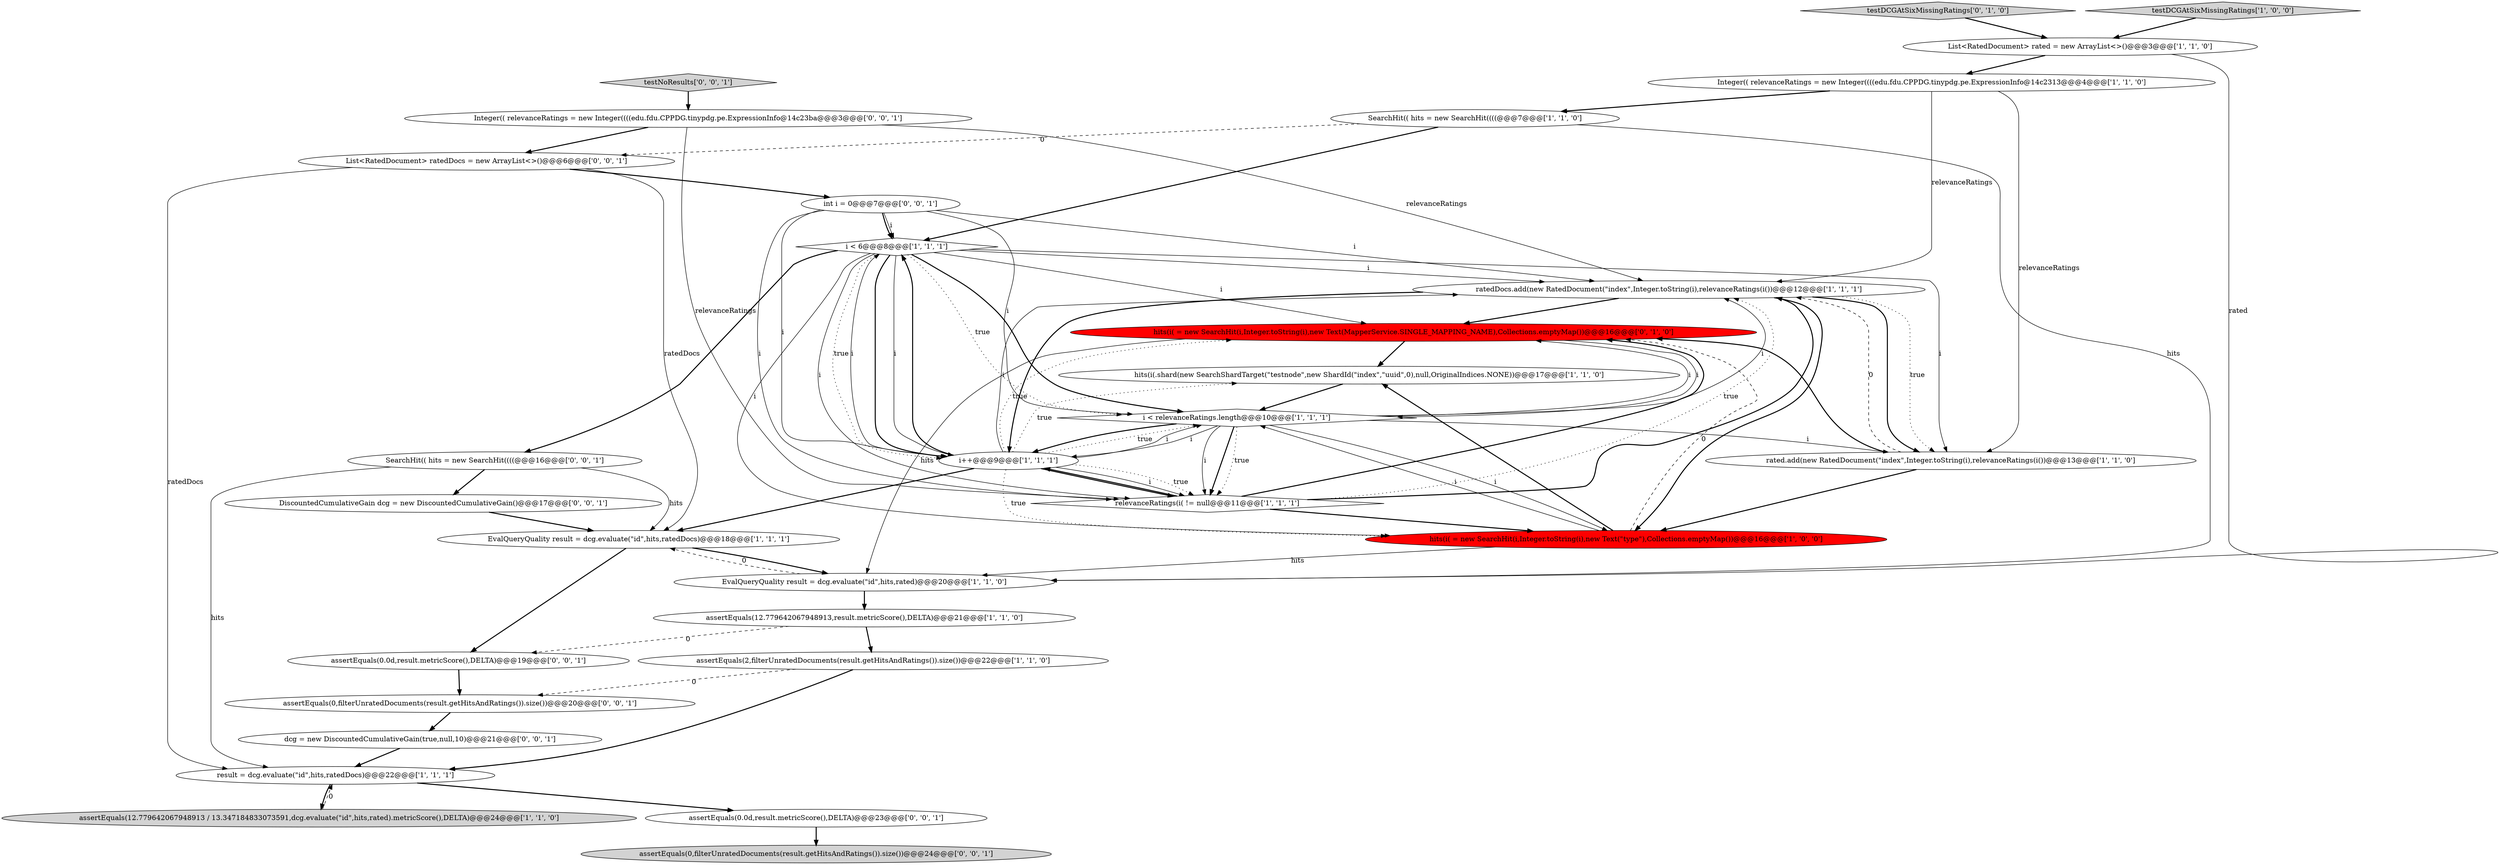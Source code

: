 digraph {
5 [style = filled, label = "List<RatedDocument> rated = new ArrayList<>()@@@3@@@['1', '1', '0']", fillcolor = white, shape = ellipse image = "AAA0AAABBB1BBB"];
21 [style = filled, label = "SearchHit(( hits = new SearchHit((((@@@16@@@['0', '0', '1']", fillcolor = white, shape = ellipse image = "AAA0AAABBB3BBB"];
22 [style = filled, label = "DiscountedCumulativeGain dcg = new DiscountedCumulativeGain()@@@17@@@['0', '0', '1']", fillcolor = white, shape = ellipse image = "AAA0AAABBB3BBB"];
19 [style = filled, label = "testDCGAtSixMissingRatings['0', '1', '0']", fillcolor = lightgray, shape = diamond image = "AAA0AAABBB2BBB"];
9 [style = filled, label = "i < 6@@@8@@@['1', '1', '1']", fillcolor = white, shape = diamond image = "AAA0AAABBB1BBB"];
8 [style = filled, label = "SearchHit(( hits = new SearchHit((((@@@7@@@['1', '1', '0']", fillcolor = white, shape = ellipse image = "AAA0AAABBB1BBB"];
20 [style = filled, label = "assertEquals(0,filterUnratedDocuments(result.getHitsAndRatings()).size())@@@20@@@['0', '0', '1']", fillcolor = white, shape = ellipse image = "AAA0AAABBB3BBB"];
4 [style = filled, label = "assertEquals(12.779642067948913 / 13.347184833073591,dcg.evaluate(\"id\",hits,rated).metricScore(),DELTA)@@@24@@@['1', '1', '0']", fillcolor = lightgray, shape = ellipse image = "AAA0AAABBB1BBB"];
12 [style = filled, label = "ratedDocs.add(new RatedDocument(\"index\",Integer.toString(i),relevanceRatings(i())@@@12@@@['1', '1', '1']", fillcolor = white, shape = ellipse image = "AAA0AAABBB1BBB"];
18 [style = filled, label = "hits(i( = new SearchHit(i,Integer.toString(i),new Text(MapperService.SINGLE_MAPPING_NAME),Collections.emptyMap())@@@16@@@['0', '1', '0']", fillcolor = red, shape = ellipse image = "AAA1AAABBB2BBB"];
27 [style = filled, label = "Integer(( relevanceRatings = new Integer((((edu.fdu.CPPDG.tinypdg.pe.ExpressionInfo@14c23ba@@@3@@@['0', '0', '1']", fillcolor = white, shape = ellipse image = "AAA0AAABBB3BBB"];
7 [style = filled, label = "rated.add(new RatedDocument(\"index\",Integer.toString(i),relevanceRatings(i())@@@13@@@['1', '1', '0']", fillcolor = white, shape = ellipse image = "AAA0AAABBB1BBB"];
10 [style = filled, label = "relevanceRatings(i( != null@@@11@@@['1', '1', '1']", fillcolor = white, shape = diamond image = "AAA0AAABBB1BBB"];
24 [style = filled, label = "assertEquals(0.0d,result.metricScore(),DELTA)@@@19@@@['0', '0', '1']", fillcolor = white, shape = ellipse image = "AAA0AAABBB3BBB"];
13 [style = filled, label = "assertEquals(2,filterUnratedDocuments(result.getHitsAndRatings()).size())@@@22@@@['1', '1', '0']", fillcolor = white, shape = ellipse image = "AAA0AAABBB1BBB"];
3 [style = filled, label = "i++@@@9@@@['1', '1', '1']", fillcolor = white, shape = ellipse image = "AAA0AAABBB1BBB"];
25 [style = filled, label = "int i = 0@@@7@@@['0', '0', '1']", fillcolor = white, shape = ellipse image = "AAA0AAABBB3BBB"];
11 [style = filled, label = "Integer(( relevanceRatings = new Integer((((edu.fdu.CPPDG.tinypdg.pe.ExpressionInfo@14c2313@@@4@@@['1', '1', '0']", fillcolor = white, shape = ellipse image = "AAA0AAABBB1BBB"];
30 [style = filled, label = "List<RatedDocument> ratedDocs = new ArrayList<>()@@@6@@@['0', '0', '1']", fillcolor = white, shape = ellipse image = "AAA0AAABBB3BBB"];
23 [style = filled, label = "assertEquals(0.0d,result.metricScore(),DELTA)@@@23@@@['0', '0', '1']", fillcolor = white, shape = ellipse image = "AAA0AAABBB3BBB"];
1 [style = filled, label = "result = dcg.evaluate(\"id\",hits,ratedDocs)@@@22@@@['1', '1', '1']", fillcolor = white, shape = ellipse image = "AAA0AAABBB1BBB"];
14 [style = filled, label = "EvalQueryQuality result = dcg.evaluate(\"id\",hits,rated)@@@20@@@['1', '1', '0']", fillcolor = white, shape = ellipse image = "AAA0AAABBB1BBB"];
16 [style = filled, label = "hits(i( = new SearchHit(i,Integer.toString(i),new Text(\"type\"),Collections.emptyMap())@@@16@@@['1', '0', '0']", fillcolor = red, shape = ellipse image = "AAA1AAABBB1BBB"];
17 [style = filled, label = "testDCGAtSixMissingRatings['1', '0', '0']", fillcolor = lightgray, shape = diamond image = "AAA0AAABBB1BBB"];
2 [style = filled, label = "hits(i(.shard(new SearchShardTarget(\"testnode\",new ShardId(\"index\",\"uuid\",0),null,OriginalIndices.NONE))@@@17@@@['1', '1', '0']", fillcolor = white, shape = ellipse image = "AAA0AAABBB1BBB"];
29 [style = filled, label = "assertEquals(0,filterUnratedDocuments(result.getHitsAndRatings()).size())@@@24@@@['0', '0', '1']", fillcolor = lightgray, shape = ellipse image = "AAA0AAABBB3BBB"];
6 [style = filled, label = "assertEquals(12.779642067948913,result.metricScore(),DELTA)@@@21@@@['1', '1', '0']", fillcolor = white, shape = ellipse image = "AAA0AAABBB1BBB"];
26 [style = filled, label = "testNoResults['0', '0', '1']", fillcolor = lightgray, shape = diamond image = "AAA0AAABBB3BBB"];
15 [style = filled, label = "EvalQueryQuality result = dcg.evaluate(\"id\",hits,ratedDocs)@@@18@@@['1', '1', '1']", fillcolor = white, shape = ellipse image = "AAA0AAABBB1BBB"];
28 [style = filled, label = "dcg = new DiscountedCumulativeGain(true,null,10)@@@21@@@['0', '0', '1']", fillcolor = white, shape = ellipse image = "AAA0AAABBB3BBB"];
0 [style = filled, label = "i < relevanceRatings.length@@@10@@@['1', '1', '1']", fillcolor = white, shape = diamond image = "AAA0AAABBB1BBB"];
21->15 [style = solid, label="hits"];
22->15 [style = bold, label=""];
0->18 [style = solid, label="i"];
13->20 [style = dashed, label="0"];
12->7 [style = bold, label=""];
13->1 [style = bold, label=""];
1->23 [style = bold, label=""];
9->10 [style = solid, label="i"];
23->29 [style = bold, label=""];
19->5 [style = bold, label=""];
11->7 [style = solid, label="relevanceRatings"];
3->9 [style = solid, label="i"];
10->12 [style = bold, label=""];
7->16 [style = bold, label=""];
12->18 [style = bold, label=""];
9->21 [style = bold, label=""];
3->0 [style = dotted, label="true"];
8->14 [style = solid, label="hits"];
8->30 [style = dashed, label="0"];
9->12 [style = solid, label="i"];
5->14 [style = solid, label="rated"];
0->3 [style = bold, label=""];
1->4 [style = bold, label=""];
17->5 [style = bold, label=""];
0->10 [style = dotted, label="true"];
30->1 [style = solid, label="ratedDocs"];
27->30 [style = bold, label=""];
25->9 [style = solid, label="i"];
9->16 [style = solid, label="i"];
14->15 [style = dashed, label="0"];
24->20 [style = bold, label=""];
3->10 [style = bold, label=""];
3->10 [style = solid, label="i"];
26->27 [style = bold, label=""];
27->10 [style = solid, label="relevanceRatings"];
21->22 [style = bold, label=""];
3->18 [style = dotted, label="true"];
11->8 [style = bold, label=""];
5->11 [style = bold, label=""];
12->7 [style = dotted, label="true"];
14->6 [style = bold, label=""];
30->15 [style = solid, label="ratedDocs"];
9->3 [style = dotted, label="true"];
9->18 [style = solid, label="i"];
16->0 [style = solid, label="i"];
10->18 [style = bold, label=""];
4->1 [style = dashed, label="0"];
9->0 [style = dotted, label="true"];
15->14 [style = bold, label=""];
25->9 [style = bold, label=""];
3->10 [style = dotted, label="true"];
21->1 [style = solid, label="hits"];
3->9 [style = bold, label=""];
0->10 [style = solid, label="i"];
3->12 [style = solid, label="i"];
2->0 [style = bold, label=""];
10->16 [style = bold, label=""];
0->16 [style = solid, label="i"];
6->13 [style = bold, label=""];
0->3 [style = solid, label="i"];
7->18 [style = bold, label=""];
9->3 [style = bold, label=""];
25->10 [style = solid, label="i"];
12->3 [style = bold, label=""];
9->7 [style = solid, label="i"];
10->12 [style = dotted, label="true"];
9->0 [style = bold, label=""];
0->12 [style = solid, label="i"];
27->12 [style = solid, label="relevanceRatings"];
25->0 [style = solid, label="i"];
16->14 [style = solid, label="hits"];
18->0 [style = solid, label="i"];
20->28 [style = bold, label=""];
30->25 [style = bold, label=""];
10->3 [style = bold, label=""];
3->15 [style = bold, label=""];
12->16 [style = bold, label=""];
28->1 [style = bold, label=""];
16->2 [style = bold, label=""];
18->2 [style = bold, label=""];
16->18 [style = dashed, label="0"];
18->14 [style = solid, label="hits"];
25->12 [style = solid, label="i"];
3->0 [style = solid, label="i"];
0->10 [style = bold, label=""];
6->24 [style = dashed, label="0"];
15->24 [style = bold, label=""];
8->9 [style = bold, label=""];
7->12 [style = dashed, label="0"];
25->3 [style = solid, label="i"];
9->3 [style = solid, label="i"];
11->12 [style = solid, label="relevanceRatings"];
3->16 [style = dotted, label="true"];
0->7 [style = solid, label="i"];
3->2 [style = dotted, label="true"];
}
